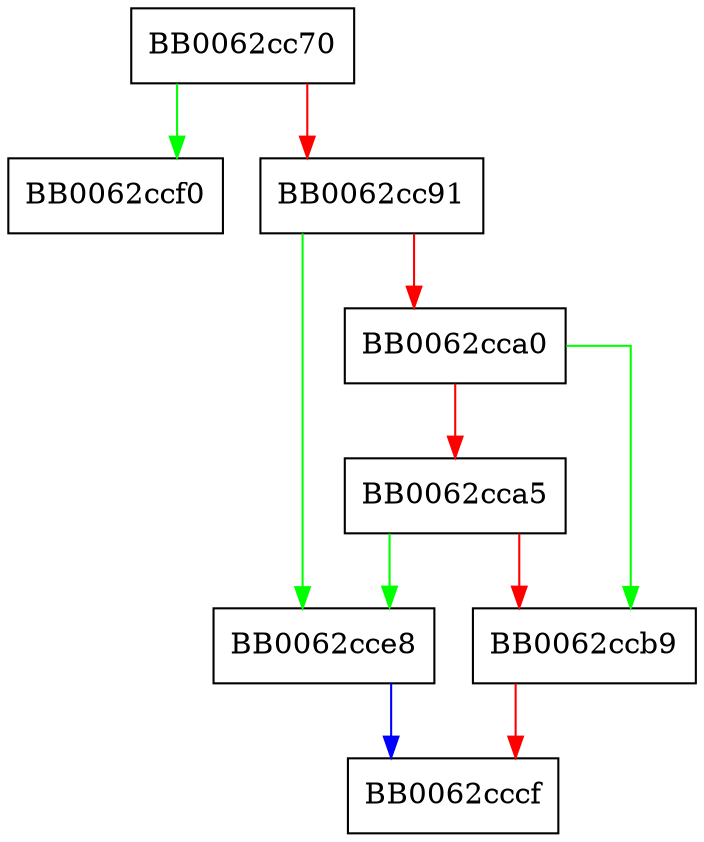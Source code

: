 digraph ossl_rand_get_nonce {
  node [shape="box"];
  graph [splines=ortho];
  BB0062cc70 -> BB0062ccf0 [color="green"];
  BB0062cc70 -> BB0062cc91 [color="red"];
  BB0062cc91 -> BB0062cce8 [color="green"];
  BB0062cc91 -> BB0062cca0 [color="red"];
  BB0062cca0 -> BB0062ccb9 [color="green"];
  BB0062cca0 -> BB0062cca5 [color="red"];
  BB0062cca5 -> BB0062cce8 [color="green"];
  BB0062cca5 -> BB0062ccb9 [color="red"];
  BB0062ccb9 -> BB0062cccf [color="red"];
  BB0062cce8 -> BB0062cccf [color="blue"];
}